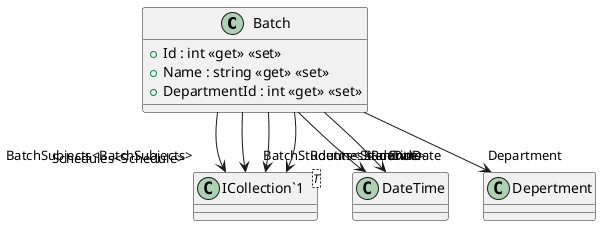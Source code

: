@startuml
class Batch {
    + Id : int <<get>> <<set>>
    + Name : string <<get>> <<set>>
    + DepartmentId : int <<get>> <<set>>
}
class "ICollection`1"<T> {
}
Batch --> "StartDate" DateTime
Batch --> "EndDate" DateTime
Batch --> "Department" Depertment
Batch --> "BatchSubjects<BatchSubjects>" "ICollection`1"
Batch --> "BatchStudents<Student>" "ICollection`1"
Batch --> "Schedules<Schedule>" "ICollection`1"
Batch --> "Routines<Routine>" "ICollection`1"
@enduml
